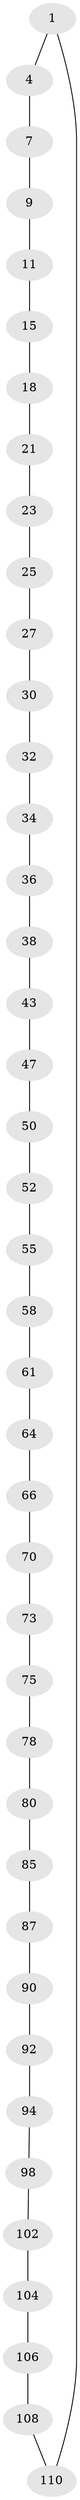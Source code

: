 // original degree distribution, {2: 1.0}
// Generated by graph-tools (version 1.1) at 2025/20/03/04/25 18:20:00]
// undirected, 41 vertices, 41 edges
graph export_dot {
graph [start="1"]
  node [color=gray90,style=filled];
  1 [super="+111+2"];
  4 [super="+5"];
  7 [super="+8"];
  9 [super="+10"];
  11 [super="+12"];
  15 [super="+16"];
  18 [super="+19"];
  21 [super="+22"];
  23 [super="+24"];
  25 [super="+26"];
  27 [super="+28"];
  30 [super="+31"];
  32 [super="+33"];
  34 [super="+35"];
  36 [super="+37"];
  38 [super="+39"];
  43 [super="+44"];
  47 [super="+48"];
  50 [super="+51"];
  52 [super="+53"];
  55 [super="+56"];
  58 [super="+59"];
  61 [super="+62"];
  64 [super="+65"];
  66 [super="+67"];
  70 [super="+71"];
  73 [super="+74"];
  75 [super="+76"];
  78 [super="+79"];
  80 [super="+81"];
  85 [super="+86"];
  87 [super="+88"];
  90 [super="+91"];
  92 [super="+93"];
  94 [super="+95"];
  98 [super="+99"];
  102 [super="+103"];
  104 [super="+105"];
  106 [super="+107"];
  108 [super="+109"];
  110;
  1 -- 110;
  1 -- 4;
  4 -- 7;
  7 -- 9;
  9 -- 11;
  11 -- 15;
  15 -- 18;
  18 -- 21;
  21 -- 23;
  23 -- 25;
  25 -- 27;
  27 -- 30;
  30 -- 32;
  32 -- 34;
  34 -- 36;
  36 -- 38;
  38 -- 43;
  43 -- 47;
  47 -- 50;
  50 -- 52;
  52 -- 55;
  55 -- 58;
  58 -- 61;
  61 -- 64;
  64 -- 66;
  66 -- 70;
  70 -- 73;
  73 -- 75;
  75 -- 78;
  78 -- 80;
  80 -- 85;
  85 -- 87;
  87 -- 90;
  90 -- 92;
  92 -- 94;
  94 -- 98;
  98 -- 102;
  102 -- 104;
  104 -- 106;
  106 -- 108;
  108 -- 110;
}
